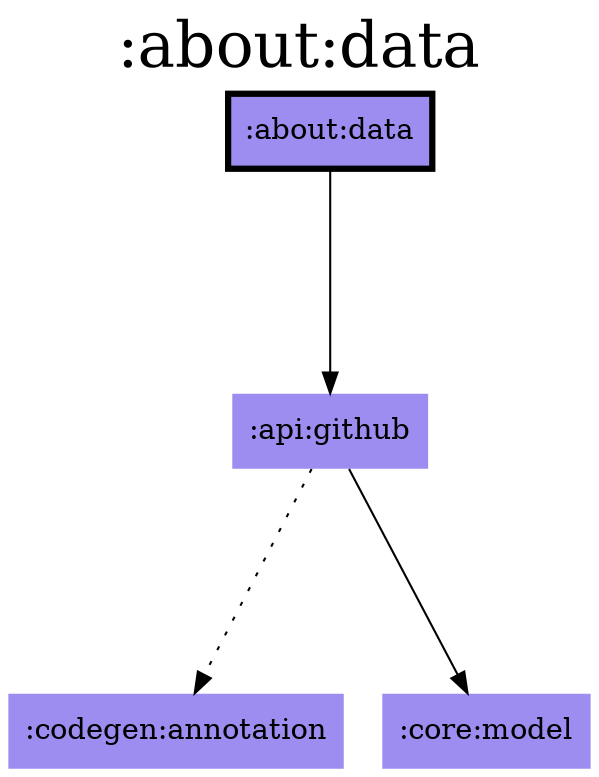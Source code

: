 digraph {
edge ["dir"="forward"]
graph ["dpi"="100","label"=":about:data","labelloc"="t","fontsize"="30","ranksep"="1.5","rankdir"="TB"]
node ["style"="filled"]
":about:data" ["fillcolor"="#9D8DF1","color"="black","penwidth"="3","shape"="box"]
":api:github" ["fillcolor"="#9D8DF1","shape"="none"]
":codegen:annotation" ["fillcolor"="#9D8DF1","shape"="none"]
":core:model" ["fillcolor"="#9D8DF1","shape"="none"]
{
edge ["dir"="none"]
graph ["rank"="same"]
":about:data"
}
":about:data" -> ":api:github"
":api:github" -> ":codegen:annotation" ["style"="dotted"]
":api:github" -> ":core:model"
}
